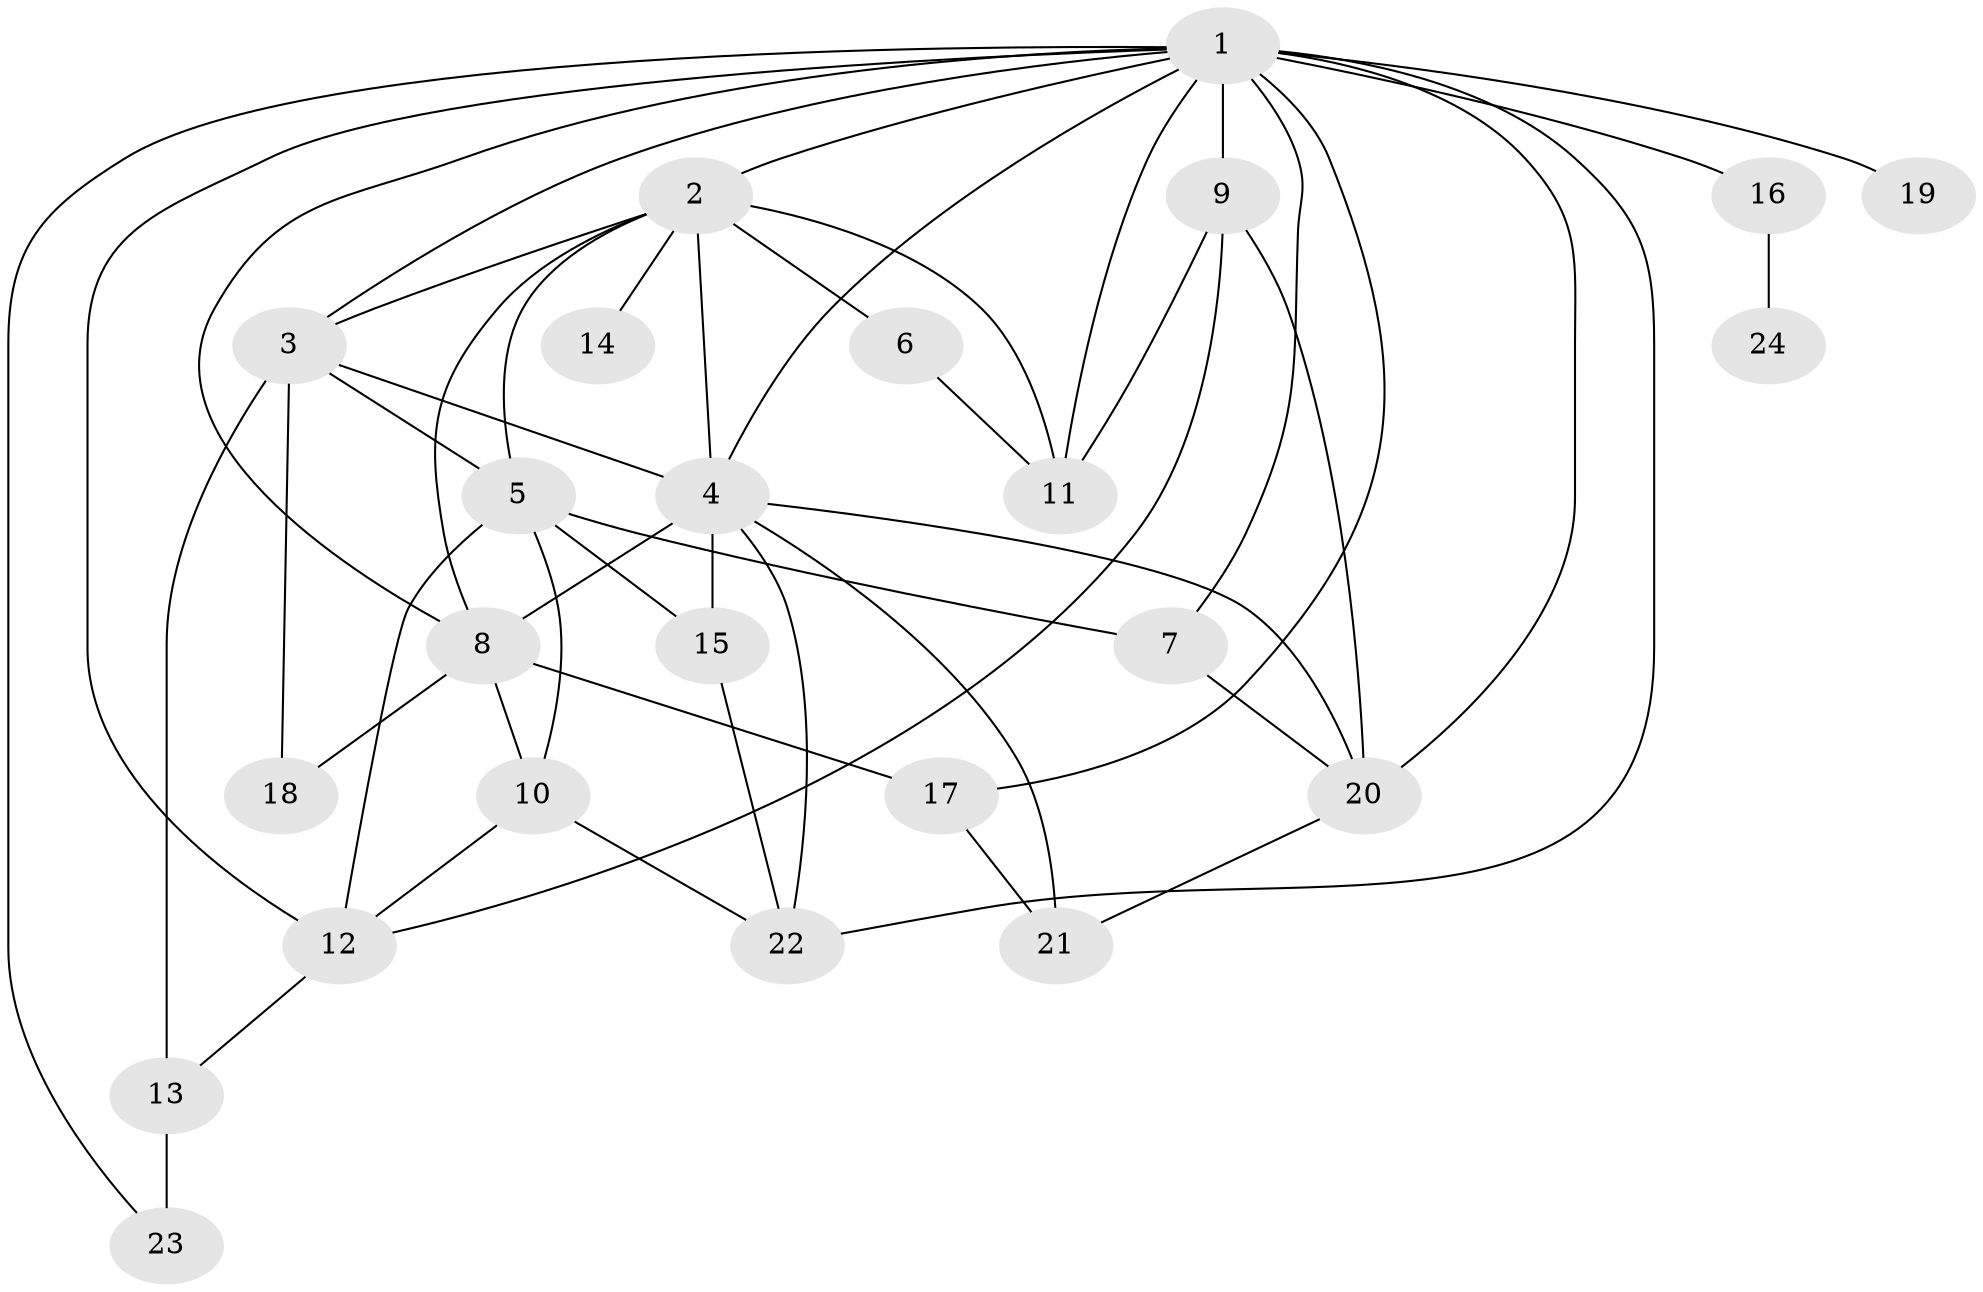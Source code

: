 // original degree distribution, {24: 0.01282051282051282, 9: 0.02564102564102564, 6: 0.0641025641025641, 18: 0.01282051282051282, 2: 0.16666666666666666, 8: 0.01282051282051282, 3: 0.20512820512820512, 5: 0.07692307692307693, 1: 0.38461538461538464, 4: 0.038461538461538464}
// Generated by graph-tools (version 1.1) at 2025/50/03/04/25 22:50:13]
// undirected, 24 vertices, 50 edges
graph export_dot {
  node [color=gray90,style=filled];
  1;
  2;
  3;
  4;
  5;
  6;
  7;
  8;
  9;
  10;
  11;
  12;
  13;
  14;
  15;
  16;
  17;
  18;
  19;
  20;
  21;
  22;
  23;
  24;
  1 -- 2 [weight=1.0];
  1 -- 3 [weight=1.0];
  1 -- 4 [weight=1.0];
  1 -- 7 [weight=1.0];
  1 -- 8 [weight=1.0];
  1 -- 9 [weight=3.0];
  1 -- 11 [weight=1.0];
  1 -- 12 [weight=2.0];
  1 -- 16 [weight=3.0];
  1 -- 17 [weight=1.0];
  1 -- 19 [weight=1.0];
  1 -- 20 [weight=1.0];
  1 -- 22 [weight=1.0];
  1 -- 23 [weight=1.0];
  2 -- 3 [weight=3.0];
  2 -- 4 [weight=8.0];
  2 -- 5 [weight=2.0];
  2 -- 6 [weight=1.0];
  2 -- 8 [weight=1.0];
  2 -- 11 [weight=1.0];
  2 -- 14 [weight=2.0];
  3 -- 4 [weight=1.0];
  3 -- 5 [weight=1.0];
  3 -- 13 [weight=1.0];
  3 -- 18 [weight=1.0];
  4 -- 8 [weight=2.0];
  4 -- 15 [weight=3.0];
  4 -- 20 [weight=1.0];
  4 -- 21 [weight=3.0];
  4 -- 22 [weight=1.0];
  5 -- 7 [weight=1.0];
  5 -- 10 [weight=1.0];
  5 -- 12 [weight=1.0];
  5 -- 15 [weight=1.0];
  6 -- 11 [weight=1.0];
  7 -- 20 [weight=1.0];
  8 -- 10 [weight=1.0];
  8 -- 17 [weight=1.0];
  8 -- 18 [weight=1.0];
  9 -- 11 [weight=1.0];
  9 -- 12 [weight=1.0];
  9 -- 20 [weight=1.0];
  10 -- 12 [weight=1.0];
  10 -- 22 [weight=1.0];
  12 -- 13 [weight=1.0];
  13 -- 23 [weight=3.0];
  15 -- 22 [weight=1.0];
  16 -- 24 [weight=1.0];
  17 -- 21 [weight=1.0];
  20 -- 21 [weight=1.0];
}
